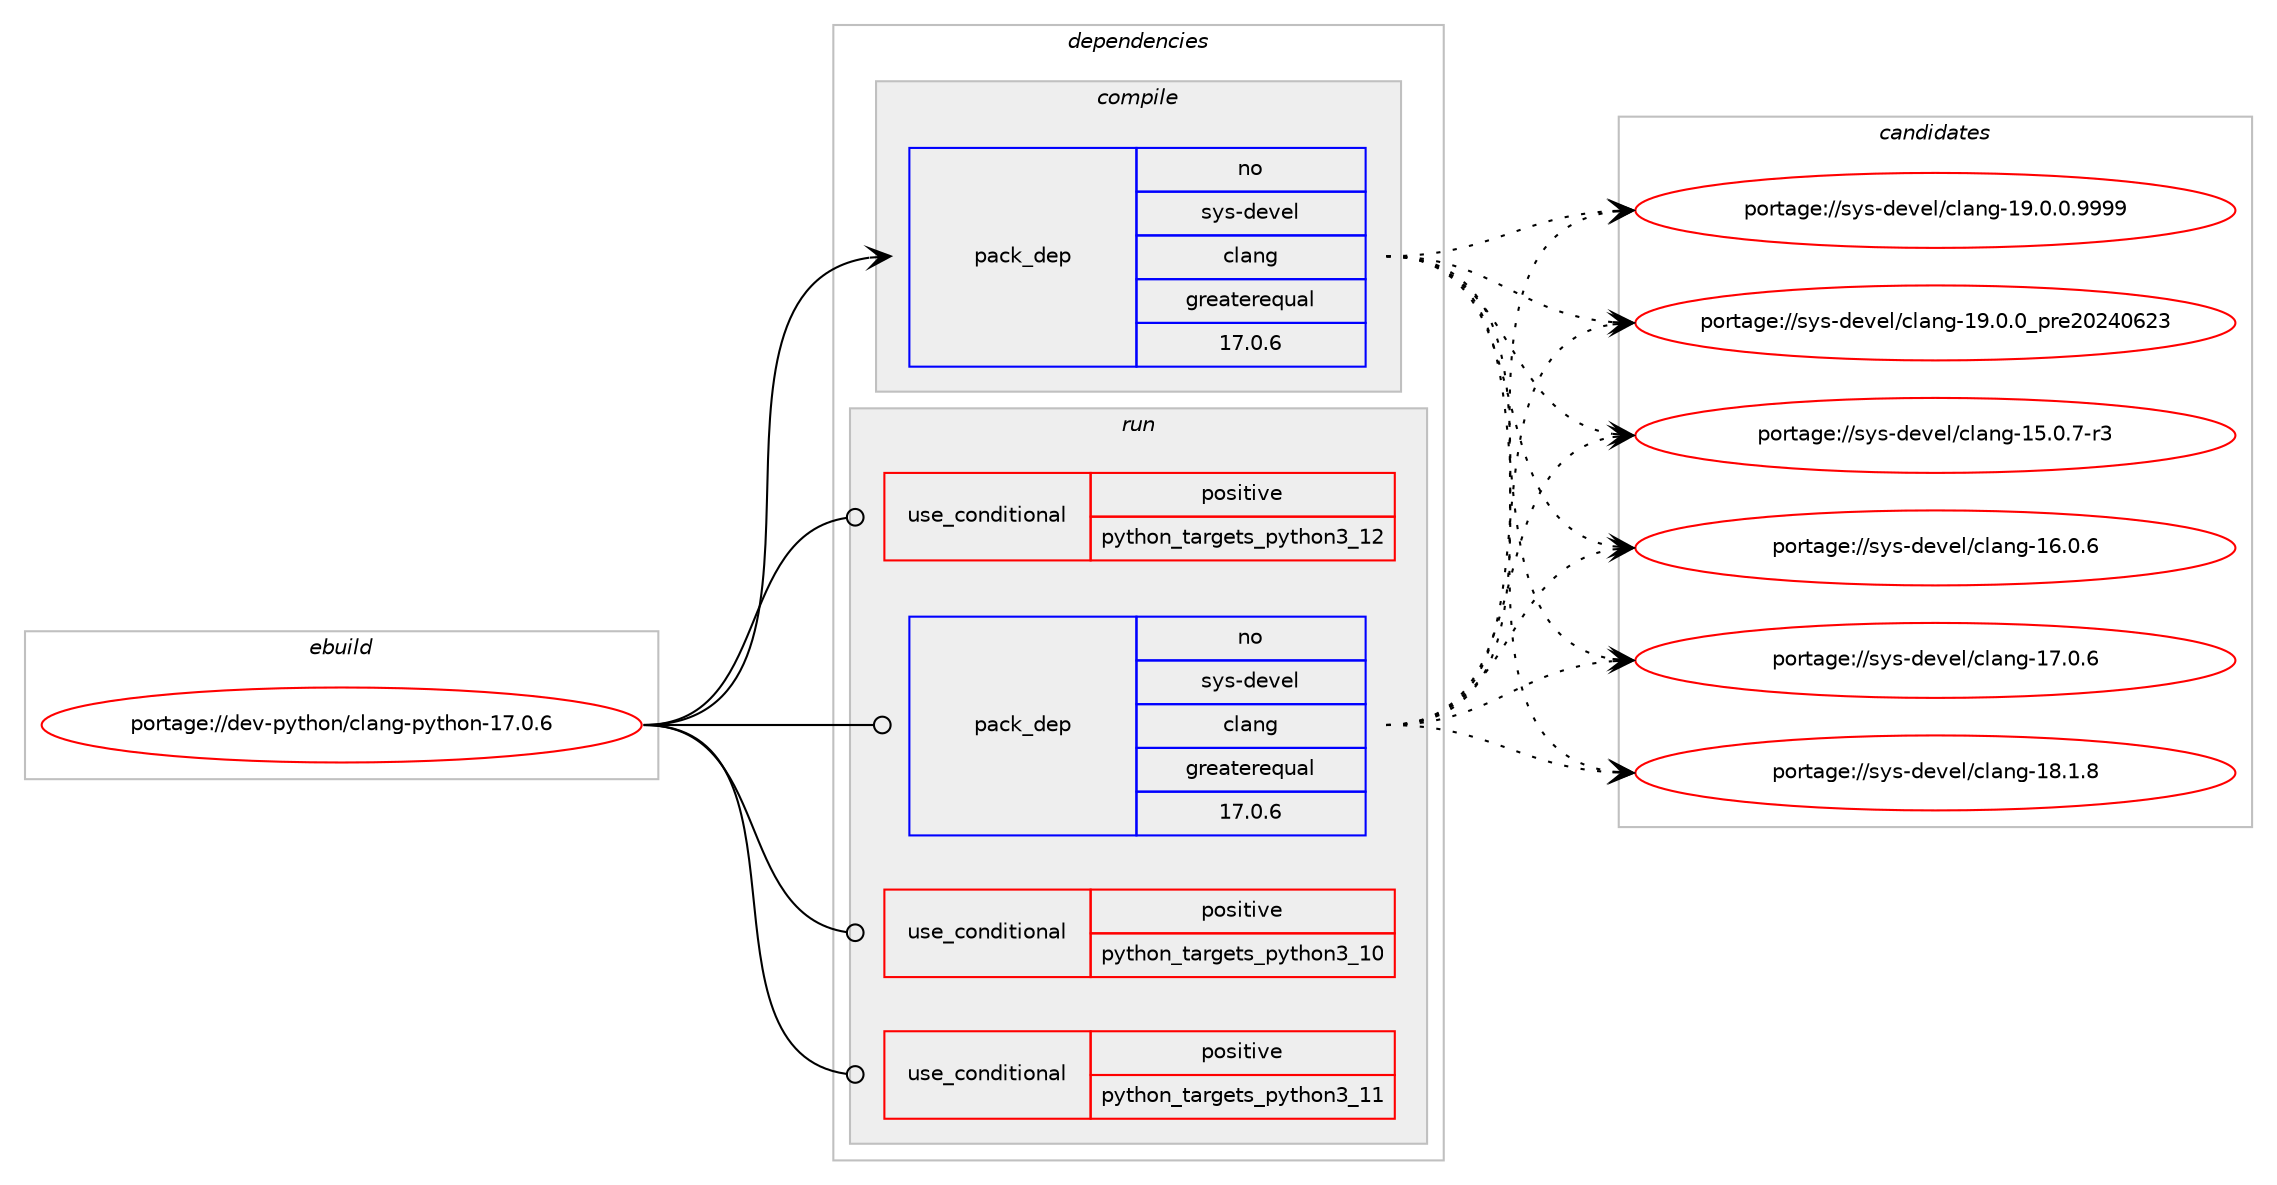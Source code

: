 digraph prolog {

# *************
# Graph options
# *************

newrank=true;
concentrate=true;
compound=true;
graph [rankdir=LR,fontname=Helvetica,fontsize=10,ranksep=1.5];#, ranksep=2.5, nodesep=0.2];
edge  [arrowhead=vee];
node  [fontname=Helvetica,fontsize=10];

# **********
# The ebuild
# **********

subgraph cluster_leftcol {
color=gray;
rank=same;
label=<<i>ebuild</i>>;
id [label="portage://dev-python/clang-python-17.0.6", color=red, width=4, href="../dev-python/clang-python-17.0.6.svg"];
}

# ****************
# The dependencies
# ****************

subgraph cluster_midcol {
color=gray;
label=<<i>dependencies</i>>;
subgraph cluster_compile {
fillcolor="#eeeeee";
style=filled;
label=<<i>compile</i>>;
subgraph pack40171 {
dependency72169 [label=<<TABLE BORDER="0" CELLBORDER="1" CELLSPACING="0" CELLPADDING="4" WIDTH="220"><TR><TD ROWSPAN="6" CELLPADDING="30">pack_dep</TD></TR><TR><TD WIDTH="110">no</TD></TR><TR><TD>sys-devel</TD></TR><TR><TD>clang</TD></TR><TR><TD>greaterequal</TD></TR><TR><TD>17.0.6</TD></TR></TABLE>>, shape=none, color=blue];
}
id:e -> dependency72169:w [weight=20,style="solid",arrowhead="vee"];
# *** BEGIN UNKNOWN DEPENDENCY TYPE (TODO) ***
# id -> package_dependency(portage://dev-python/clang-python-17.0.6,install,weak,sys-devel,clang,none,[,,],[slot(0)],[use(enable(python),negative)])
# *** END UNKNOWN DEPENDENCY TYPE (TODO) ***

# *** BEGIN UNKNOWN DEPENDENCY TYPE (TODO) ***
# id -> package_dependency(portage://dev-python/clang-python-17.0.6,install,weak,sys-devel,llvm,none,[,,],[slot(0)],[use(enable(clang),negative),use(enable(python),negative)])
# *** END UNKNOWN DEPENDENCY TYPE (TODO) ***

}
subgraph cluster_compileandrun {
fillcolor="#eeeeee";
style=filled;
label=<<i>compile and run</i>>;
}
subgraph cluster_run {
fillcolor="#eeeeee";
style=filled;
label=<<i>run</i>>;
subgraph cond30786 {
dependency72170 [label=<<TABLE BORDER="0" CELLBORDER="1" CELLSPACING="0" CELLPADDING="4"><TR><TD ROWSPAN="3" CELLPADDING="10">use_conditional</TD></TR><TR><TD>positive</TD></TR><TR><TD>python_targets_python3_10</TD></TR></TABLE>>, shape=none, color=red];
# *** BEGIN UNKNOWN DEPENDENCY TYPE (TODO) ***
# dependency72170 -> package_dependency(portage://dev-python/clang-python-17.0.6,run,no,dev-lang,python,none,[,,],[slot(3.10)],[])
# *** END UNKNOWN DEPENDENCY TYPE (TODO) ***

}
id:e -> dependency72170:w [weight=20,style="solid",arrowhead="odot"];
subgraph cond30787 {
dependency72171 [label=<<TABLE BORDER="0" CELLBORDER="1" CELLSPACING="0" CELLPADDING="4"><TR><TD ROWSPAN="3" CELLPADDING="10">use_conditional</TD></TR><TR><TD>positive</TD></TR><TR><TD>python_targets_python3_11</TD></TR></TABLE>>, shape=none, color=red];
# *** BEGIN UNKNOWN DEPENDENCY TYPE (TODO) ***
# dependency72171 -> package_dependency(portage://dev-python/clang-python-17.0.6,run,no,dev-lang,python,none,[,,],[slot(3.11)],[])
# *** END UNKNOWN DEPENDENCY TYPE (TODO) ***

}
id:e -> dependency72171:w [weight=20,style="solid",arrowhead="odot"];
subgraph cond30788 {
dependency72172 [label=<<TABLE BORDER="0" CELLBORDER="1" CELLSPACING="0" CELLPADDING="4"><TR><TD ROWSPAN="3" CELLPADDING="10">use_conditional</TD></TR><TR><TD>positive</TD></TR><TR><TD>python_targets_python3_12</TD></TR></TABLE>>, shape=none, color=red];
# *** BEGIN UNKNOWN DEPENDENCY TYPE (TODO) ***
# dependency72172 -> package_dependency(portage://dev-python/clang-python-17.0.6,run,no,dev-lang,python,none,[,,],[slot(3.12)],[])
# *** END UNKNOWN DEPENDENCY TYPE (TODO) ***

}
id:e -> dependency72172:w [weight=20,style="solid",arrowhead="odot"];
subgraph pack40172 {
dependency72173 [label=<<TABLE BORDER="0" CELLBORDER="1" CELLSPACING="0" CELLPADDING="4" WIDTH="220"><TR><TD ROWSPAN="6" CELLPADDING="30">pack_dep</TD></TR><TR><TD WIDTH="110">no</TD></TR><TR><TD>sys-devel</TD></TR><TR><TD>clang</TD></TR><TR><TD>greaterequal</TD></TR><TR><TD>17.0.6</TD></TR></TABLE>>, shape=none, color=blue];
}
id:e -> dependency72173:w [weight=20,style="solid",arrowhead="odot"];
# *** BEGIN UNKNOWN DEPENDENCY TYPE (TODO) ***
# id -> package_dependency(portage://dev-python/clang-python-17.0.6,run,weak,sys-devel,clang,none,[,,],[slot(0)],[use(enable(python),negative)])
# *** END UNKNOWN DEPENDENCY TYPE (TODO) ***

# *** BEGIN UNKNOWN DEPENDENCY TYPE (TODO) ***
# id -> package_dependency(portage://dev-python/clang-python-17.0.6,run,weak,sys-devel,llvm,none,[,,],[slot(0)],[use(enable(clang),negative),use(enable(python),negative)])
# *** END UNKNOWN DEPENDENCY TYPE (TODO) ***

}
}

# **************
# The candidates
# **************

subgraph cluster_choices {
rank=same;
color=gray;
label=<<i>candidates</i>>;

subgraph choice40171 {
color=black;
nodesep=1;
choice11512111545100101118101108479910897110103454953464846554511451 [label="portage://sys-devel/clang-15.0.7-r3", color=red, width=4,href="../sys-devel/clang-15.0.7-r3.svg"];
choice1151211154510010111810110847991089711010345495446484654 [label="portage://sys-devel/clang-16.0.6", color=red, width=4,href="../sys-devel/clang-16.0.6.svg"];
choice1151211154510010111810110847991089711010345495546484654 [label="portage://sys-devel/clang-17.0.6", color=red, width=4,href="../sys-devel/clang-17.0.6.svg"];
choice1151211154510010111810110847991089711010345495646494656 [label="portage://sys-devel/clang-18.1.8", color=red, width=4,href="../sys-devel/clang-18.1.8.svg"];
choice11512111545100101118101108479910897110103454957464846484657575757 [label="portage://sys-devel/clang-19.0.0.9999", color=red, width=4,href="../sys-devel/clang-19.0.0.9999.svg"];
choice1151211154510010111810110847991089711010345495746484648951121141015048505248545051 [label="portage://sys-devel/clang-19.0.0_pre20240623", color=red, width=4,href="../sys-devel/clang-19.0.0_pre20240623.svg"];
dependency72169:e -> choice11512111545100101118101108479910897110103454953464846554511451:w [style=dotted,weight="100"];
dependency72169:e -> choice1151211154510010111810110847991089711010345495446484654:w [style=dotted,weight="100"];
dependency72169:e -> choice1151211154510010111810110847991089711010345495546484654:w [style=dotted,weight="100"];
dependency72169:e -> choice1151211154510010111810110847991089711010345495646494656:w [style=dotted,weight="100"];
dependency72169:e -> choice11512111545100101118101108479910897110103454957464846484657575757:w [style=dotted,weight="100"];
dependency72169:e -> choice1151211154510010111810110847991089711010345495746484648951121141015048505248545051:w [style=dotted,weight="100"];
}
subgraph choice40172 {
color=black;
nodesep=1;
choice11512111545100101118101108479910897110103454953464846554511451 [label="portage://sys-devel/clang-15.0.7-r3", color=red, width=4,href="../sys-devel/clang-15.0.7-r3.svg"];
choice1151211154510010111810110847991089711010345495446484654 [label="portage://sys-devel/clang-16.0.6", color=red, width=4,href="../sys-devel/clang-16.0.6.svg"];
choice1151211154510010111810110847991089711010345495546484654 [label="portage://sys-devel/clang-17.0.6", color=red, width=4,href="../sys-devel/clang-17.0.6.svg"];
choice1151211154510010111810110847991089711010345495646494656 [label="portage://sys-devel/clang-18.1.8", color=red, width=4,href="../sys-devel/clang-18.1.8.svg"];
choice11512111545100101118101108479910897110103454957464846484657575757 [label="portage://sys-devel/clang-19.0.0.9999", color=red, width=4,href="../sys-devel/clang-19.0.0.9999.svg"];
choice1151211154510010111810110847991089711010345495746484648951121141015048505248545051 [label="portage://sys-devel/clang-19.0.0_pre20240623", color=red, width=4,href="../sys-devel/clang-19.0.0_pre20240623.svg"];
dependency72173:e -> choice11512111545100101118101108479910897110103454953464846554511451:w [style=dotted,weight="100"];
dependency72173:e -> choice1151211154510010111810110847991089711010345495446484654:w [style=dotted,weight="100"];
dependency72173:e -> choice1151211154510010111810110847991089711010345495546484654:w [style=dotted,weight="100"];
dependency72173:e -> choice1151211154510010111810110847991089711010345495646494656:w [style=dotted,weight="100"];
dependency72173:e -> choice11512111545100101118101108479910897110103454957464846484657575757:w [style=dotted,weight="100"];
dependency72173:e -> choice1151211154510010111810110847991089711010345495746484648951121141015048505248545051:w [style=dotted,weight="100"];
}
}

}
